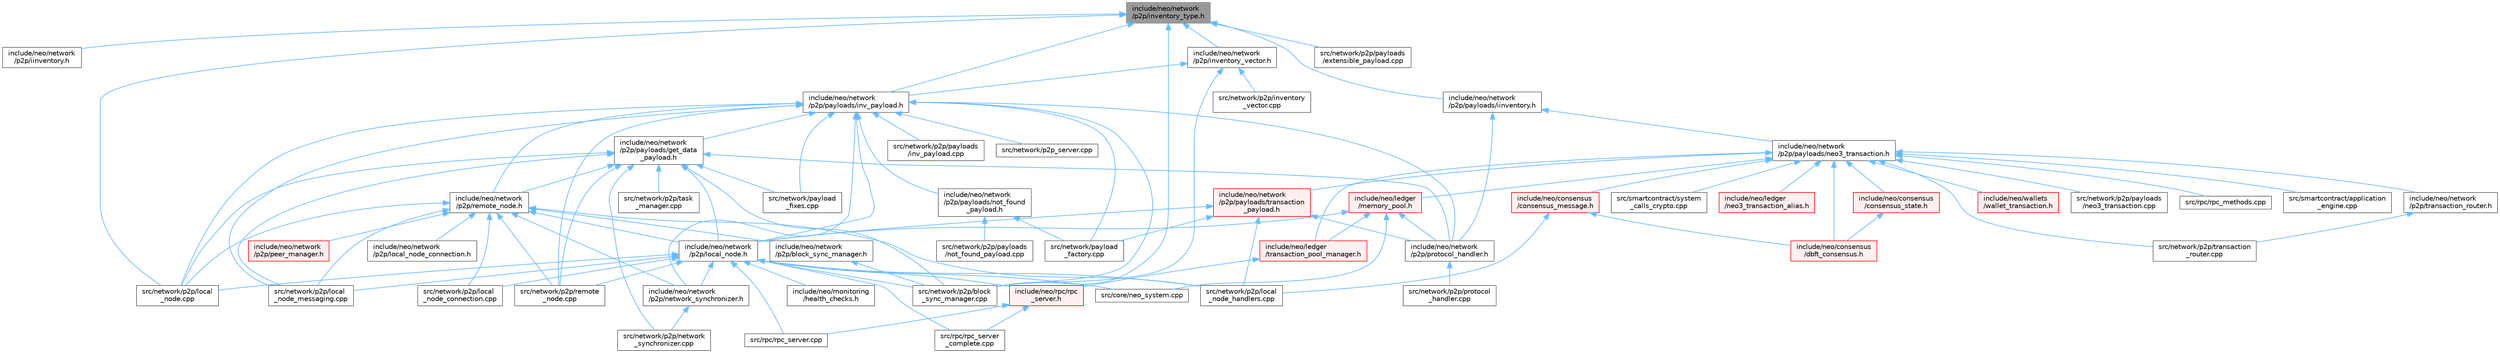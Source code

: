 digraph "include/neo/network/p2p/inventory_type.h"
{
 // LATEX_PDF_SIZE
  bgcolor="transparent";
  edge [fontname=Helvetica,fontsize=10,labelfontname=Helvetica,labelfontsize=10];
  node [fontname=Helvetica,fontsize=10,shape=box,height=0.2,width=0.4];
  Node1 [id="Node000001",label="include/neo/network\l/p2p/inventory_type.h",height=0.2,width=0.4,color="gray40", fillcolor="grey60", style="filled", fontcolor="black",tooltip=" "];
  Node1 -> Node2 [id="edge1_Node000001_Node000002",dir="back",color="steelblue1",style="solid",tooltip=" "];
  Node2 [id="Node000002",label="include/neo/network\l/p2p/iinventory.h",height=0.2,width=0.4,color="grey40", fillcolor="white", style="filled",URL="$iinventory_8h.html",tooltip="Interface for inventory items that can be relayed on the NEO network."];
  Node1 -> Node3 [id="edge2_Node000001_Node000003",dir="back",color="steelblue1",style="solid",tooltip=" "];
  Node3 [id="Node000003",label="include/neo/network\l/p2p/inventory_vector.h",height=0.2,width=0.4,color="grey40", fillcolor="white", style="filled",URL="$p2p_2inventory__vector_8h.html",tooltip=" "];
  Node3 -> Node4 [id="edge3_Node000003_Node000004",dir="back",color="steelblue1",style="solid",tooltip=" "];
  Node4 [id="Node000004",label="include/neo/network\l/p2p/payloads/inv_payload.h",height=0.2,width=0.4,color="grey40", fillcolor="white", style="filled",URL="$inv__payload_8h.html",tooltip=" "];
  Node4 -> Node5 [id="edge4_Node000004_Node000005",dir="back",color="steelblue1",style="solid",tooltip=" "];
  Node5 [id="Node000005",label="include/neo/network\l/p2p/local_node.h",height=0.2,width=0.4,color="grey40", fillcolor="white", style="filled",URL="$local__node_8h.html",tooltip=" "];
  Node5 -> Node6 [id="edge5_Node000005_Node000006",dir="back",color="steelblue1",style="solid",tooltip=" "];
  Node6 [id="Node000006",label="include/neo/monitoring\l/health_checks.h",height=0.2,width=0.4,color="grey40", fillcolor="white", style="filled",URL="$health__checks_8h.html",tooltip=" "];
  Node5 -> Node7 [id="edge6_Node000005_Node000007",dir="back",color="steelblue1",style="solid",tooltip=" "];
  Node7 [id="Node000007",label="include/neo/network\l/p2p/network_synchronizer.h",height=0.2,width=0.4,color="grey40", fillcolor="white", style="filled",URL="$network__synchronizer_8h.html",tooltip=" "];
  Node7 -> Node8 [id="edge7_Node000007_Node000008",dir="back",color="steelblue1",style="solid",tooltip=" "];
  Node8 [id="Node000008",label="src/network/p2p/network\l_synchronizer.cpp",height=0.2,width=0.4,color="grey40", fillcolor="white", style="filled",URL="$network__synchronizer_8cpp.html",tooltip=" "];
  Node5 -> Node9 [id="edge8_Node000005_Node000009",dir="back",color="steelblue1",style="solid",tooltip=" "];
  Node9 [id="Node000009",label="include/neo/rpc/rpc\l_server.h",height=0.2,width=0.4,color="red", fillcolor="#FFF0F0", style="filled",URL="$rpc__server_8h.html",tooltip=" "];
  Node9 -> Node60 [id="edge9_Node000009_Node000060",dir="back",color="steelblue1",style="solid",tooltip=" "];
  Node60 [id="Node000060",label="src/rpc/rpc_server.cpp",height=0.2,width=0.4,color="grey40", fillcolor="white", style="filled",URL="$rpc__server_8cpp.html",tooltip=" "];
  Node9 -> Node61 [id="edge10_Node000009_Node000061",dir="back",color="steelblue1",style="solid",tooltip=" "];
  Node61 [id="Node000061",label="src/rpc/rpc_server\l_complete.cpp",height=0.2,width=0.4,color="grey40", fillcolor="white", style="filled",URL="$rpc__server__complete_8cpp.html",tooltip=" "];
  Node5 -> Node54 [id="edge11_Node000005_Node000054",dir="back",color="steelblue1",style="solid",tooltip=" "];
  Node54 [id="Node000054",label="src/core/neo_system.cpp",height=0.2,width=0.4,color="grey40", fillcolor="white", style="filled",URL="$core_2neo__system_8cpp.html",tooltip=" "];
  Node5 -> Node66 [id="edge12_Node000005_Node000066",dir="back",color="steelblue1",style="solid",tooltip=" "];
  Node66 [id="Node000066",label="src/network/p2p/block\l_sync_manager.cpp",height=0.2,width=0.4,color="grey40", fillcolor="white", style="filled",URL="$block__sync__manager_8cpp.html",tooltip=" "];
  Node5 -> Node67 [id="edge13_Node000005_Node000067",dir="back",color="steelblue1",style="solid",tooltip=" "];
  Node67 [id="Node000067",label="src/network/p2p/local\l_node.cpp",height=0.2,width=0.4,color="grey40", fillcolor="white", style="filled",URL="$local__node_8cpp.html",tooltip=" "];
  Node5 -> Node68 [id="edge14_Node000005_Node000068",dir="back",color="steelblue1",style="solid",tooltip=" "];
  Node68 [id="Node000068",label="src/network/p2p/local\l_node_connection.cpp",height=0.2,width=0.4,color="grey40", fillcolor="white", style="filled",URL="$local__node__connection_8cpp.html",tooltip=" "];
  Node5 -> Node69 [id="edge15_Node000005_Node000069",dir="back",color="steelblue1",style="solid",tooltip=" "];
  Node69 [id="Node000069",label="src/network/p2p/local\l_node_handlers.cpp",height=0.2,width=0.4,color="grey40", fillcolor="white", style="filled",URL="$local__node__handlers_8cpp.html",tooltip=" "];
  Node5 -> Node70 [id="edge16_Node000005_Node000070",dir="back",color="steelblue1",style="solid",tooltip=" "];
  Node70 [id="Node000070",label="src/network/p2p/local\l_node_messaging.cpp",height=0.2,width=0.4,color="grey40", fillcolor="white", style="filled",URL="$local__node__messaging_8cpp.html",tooltip=" "];
  Node5 -> Node71 [id="edge17_Node000005_Node000071",dir="back",color="steelblue1",style="solid",tooltip=" "];
  Node71 [id="Node000071",label="src/network/p2p/remote\l_node.cpp",height=0.2,width=0.4,color="grey40", fillcolor="white", style="filled",URL="$remote__node_8cpp.html",tooltip=" "];
  Node5 -> Node60 [id="edge18_Node000005_Node000060",dir="back",color="steelblue1",style="solid",tooltip=" "];
  Node5 -> Node61 [id="edge19_Node000005_Node000061",dir="back",color="steelblue1",style="solid",tooltip=" "];
  Node4 -> Node7 [id="edge20_Node000004_Node000007",dir="back",color="steelblue1",style="solid",tooltip=" "];
  Node4 -> Node72 [id="edge21_Node000004_Node000072",dir="back",color="steelblue1",style="solid",tooltip=" "];
  Node72 [id="Node000072",label="include/neo/network\l/p2p/payloads/get_data\l_payload.h",height=0.2,width=0.4,color="grey40", fillcolor="white", style="filled",URL="$get__data__payload_8h.html",tooltip=" "];
  Node72 -> Node5 [id="edge22_Node000072_Node000005",dir="back",color="steelblue1",style="solid",tooltip=" "];
  Node72 -> Node73 [id="edge23_Node000072_Node000073",dir="back",color="steelblue1",style="solid",tooltip=" "];
  Node73 [id="Node000073",label="include/neo/network\l/p2p/protocol_handler.h",height=0.2,width=0.4,color="grey40", fillcolor="white", style="filled",URL="$protocol__handler_8h.html",tooltip=" "];
  Node73 -> Node74 [id="edge24_Node000073_Node000074",dir="back",color="steelblue1",style="solid",tooltip=" "];
  Node74 [id="Node000074",label="src/network/p2p/protocol\l_handler.cpp",height=0.2,width=0.4,color="grey40", fillcolor="white", style="filled",URL="$protocol__handler_8cpp.html",tooltip=" "];
  Node72 -> Node75 [id="edge25_Node000072_Node000075",dir="back",color="steelblue1",style="solid",tooltip=" "];
  Node75 [id="Node000075",label="include/neo/network\l/p2p/remote_node.h",height=0.2,width=0.4,color="grey40", fillcolor="white", style="filled",URL="$remote__node_8h.html",tooltip=" "];
  Node75 -> Node76 [id="edge26_Node000075_Node000076",dir="back",color="steelblue1",style="solid",tooltip=" "];
  Node76 [id="Node000076",label="include/neo/network\l/p2p/block_sync_manager.h",height=0.2,width=0.4,color="grey40", fillcolor="white", style="filled",URL="$block__sync__manager_8h.html",tooltip=" "];
  Node76 -> Node66 [id="edge27_Node000076_Node000066",dir="back",color="steelblue1",style="solid",tooltip=" "];
  Node75 -> Node5 [id="edge28_Node000075_Node000005",dir="back",color="steelblue1",style="solid",tooltip=" "];
  Node75 -> Node77 [id="edge29_Node000075_Node000077",dir="back",color="steelblue1",style="solid",tooltip=" "];
  Node77 [id="Node000077",label="include/neo/network\l/p2p/local_node_connection.h",height=0.2,width=0.4,color="grey40", fillcolor="white", style="filled",URL="$local__node__connection_8h.html",tooltip=" "];
  Node75 -> Node7 [id="edge30_Node000075_Node000007",dir="back",color="steelblue1",style="solid",tooltip=" "];
  Node75 -> Node78 [id="edge31_Node000075_Node000078",dir="back",color="steelblue1",style="solid",tooltip=" "];
  Node78 [id="Node000078",label="include/neo/network\l/p2p/peer_manager.h",height=0.2,width=0.4,color="red", fillcolor="#FFF0F0", style="filled",URL="$peer__manager_8h.html",tooltip=" "];
  Node75 -> Node67 [id="edge32_Node000075_Node000067",dir="back",color="steelblue1",style="solid",tooltip=" "];
  Node75 -> Node68 [id="edge33_Node000075_Node000068",dir="back",color="steelblue1",style="solid",tooltip=" "];
  Node75 -> Node69 [id="edge34_Node000075_Node000069",dir="back",color="steelblue1",style="solid",tooltip=" "];
  Node75 -> Node70 [id="edge35_Node000075_Node000070",dir="back",color="steelblue1",style="solid",tooltip=" "];
  Node75 -> Node71 [id="edge36_Node000075_Node000071",dir="back",color="steelblue1",style="solid",tooltip=" "];
  Node72 -> Node66 [id="edge37_Node000072_Node000066",dir="back",color="steelblue1",style="solid",tooltip=" "];
  Node72 -> Node67 [id="edge38_Node000072_Node000067",dir="back",color="steelblue1",style="solid",tooltip=" "];
  Node72 -> Node70 [id="edge39_Node000072_Node000070",dir="back",color="steelblue1",style="solid",tooltip=" "];
  Node72 -> Node8 [id="edge40_Node000072_Node000008",dir="back",color="steelblue1",style="solid",tooltip=" "];
  Node72 -> Node71 [id="edge41_Node000072_Node000071",dir="back",color="steelblue1",style="solid",tooltip=" "];
  Node72 -> Node80 [id="edge42_Node000072_Node000080",dir="back",color="steelblue1",style="solid",tooltip=" "];
  Node80 [id="Node000080",label="src/network/p2p/task\l_manager.cpp",height=0.2,width=0.4,color="grey40", fillcolor="white", style="filled",URL="$task__manager_8cpp.html",tooltip=" "];
  Node72 -> Node81 [id="edge43_Node000072_Node000081",dir="back",color="steelblue1",style="solid",tooltip=" "];
  Node81 [id="Node000081",label="src/network/payload\l_fixes.cpp",height=0.2,width=0.4,color="grey40", fillcolor="white", style="filled",URL="$payload__fixes_8cpp.html",tooltip=" "];
  Node4 -> Node82 [id="edge44_Node000004_Node000082",dir="back",color="steelblue1",style="solid",tooltip=" "];
  Node82 [id="Node000082",label="include/neo/network\l/p2p/payloads/not_found\l_payload.h",height=0.2,width=0.4,color="grey40", fillcolor="white", style="filled",URL="$not__found__payload_8h.html",tooltip=" "];
  Node82 -> Node83 [id="edge45_Node000082_Node000083",dir="back",color="steelblue1",style="solid",tooltip=" "];
  Node83 [id="Node000083",label="src/network/p2p/payloads\l/not_found_payload.cpp",height=0.2,width=0.4,color="grey40", fillcolor="white", style="filled",URL="$not__found__payload_8cpp.html",tooltip=" "];
  Node82 -> Node84 [id="edge46_Node000082_Node000084",dir="back",color="steelblue1",style="solid",tooltip=" "];
  Node84 [id="Node000084",label="src/network/payload\l_factory.cpp",height=0.2,width=0.4,color="grey40", fillcolor="white", style="filled",URL="$payload__factory_8cpp.html",tooltip=" "];
  Node4 -> Node73 [id="edge47_Node000004_Node000073",dir="back",color="steelblue1",style="solid",tooltip=" "];
  Node4 -> Node75 [id="edge48_Node000004_Node000075",dir="back",color="steelblue1",style="solid",tooltip=" "];
  Node4 -> Node66 [id="edge49_Node000004_Node000066",dir="back",color="steelblue1",style="solid",tooltip=" "];
  Node4 -> Node67 [id="edge50_Node000004_Node000067",dir="back",color="steelblue1",style="solid",tooltip=" "];
  Node4 -> Node70 [id="edge51_Node000004_Node000070",dir="back",color="steelblue1",style="solid",tooltip=" "];
  Node4 -> Node85 [id="edge52_Node000004_Node000085",dir="back",color="steelblue1",style="solid",tooltip=" "];
  Node85 [id="Node000085",label="src/network/p2p/payloads\l/inv_payload.cpp",height=0.2,width=0.4,color="grey40", fillcolor="white", style="filled",URL="$inv__payload_8cpp.html",tooltip=" "];
  Node4 -> Node71 [id="edge53_Node000004_Node000071",dir="back",color="steelblue1",style="solid",tooltip=" "];
  Node4 -> Node86 [id="edge54_Node000004_Node000086",dir="back",color="steelblue1",style="solid",tooltip=" "];
  Node86 [id="Node000086",label="src/network/p2p_server.cpp",height=0.2,width=0.4,color="grey40", fillcolor="white", style="filled",URL="$p2p__server_8cpp.html",tooltip=" "];
  Node4 -> Node84 [id="edge55_Node000004_Node000084",dir="back",color="steelblue1",style="solid",tooltip=" "];
  Node4 -> Node81 [id="edge56_Node000004_Node000081",dir="back",color="steelblue1",style="solid",tooltip=" "];
  Node3 -> Node66 [id="edge57_Node000003_Node000066",dir="back",color="steelblue1",style="solid",tooltip=" "];
  Node3 -> Node87 [id="edge58_Node000003_Node000087",dir="back",color="steelblue1",style="solid",tooltip=" "];
  Node87 [id="Node000087",label="src/network/p2p/inventory\l_vector.cpp",height=0.2,width=0.4,color="grey40", fillcolor="white", style="filled",URL="$inventory__vector_8cpp.html",tooltip=" "];
  Node1 -> Node88 [id="edge59_Node000001_Node000088",dir="back",color="steelblue1",style="solid",tooltip=" "];
  Node88 [id="Node000088",label="include/neo/network\l/p2p/payloads/iinventory.h",height=0.2,width=0.4,color="grey40", fillcolor="white", style="filled",URL="$payloads_2iinventory_8h.html",tooltip=" "];
  Node88 -> Node89 [id="edge60_Node000088_Node000089",dir="back",color="steelblue1",style="solid",tooltip=" "];
  Node89 [id="Node000089",label="include/neo/network\l/p2p/payloads/neo3_transaction.h",height=0.2,width=0.4,color="grey40", fillcolor="white", style="filled",URL="$neo3__transaction_8h.html",tooltip=" "];
  Node89 -> Node90 [id="edge61_Node000089_Node000090",dir="back",color="steelblue1",style="solid",tooltip=" "];
  Node90 [id="Node000090",label="include/neo/consensus\l/consensus_message.h",height=0.2,width=0.4,color="red", fillcolor="#FFF0F0", style="filled",URL="$consensus__message_8h.html",tooltip=" "];
  Node90 -> Node110 [id="edge62_Node000090_Node000110",dir="back",color="steelblue1",style="solid",tooltip=" "];
  Node110 [id="Node000110",label="include/neo/consensus\l/dbft_consensus.h",height=0.2,width=0.4,color="red", fillcolor="#FFF0F0", style="filled",URL="$dbft__consensus_8h.html",tooltip=" "];
  Node90 -> Node69 [id="edge63_Node000090_Node000069",dir="back",color="steelblue1",style="solid",tooltip=" "];
  Node89 -> Node118 [id="edge64_Node000089_Node000118",dir="back",color="steelblue1",style="solid",tooltip=" "];
  Node118 [id="Node000118",label="include/neo/consensus\l/consensus_state.h",height=0.2,width=0.4,color="red", fillcolor="#FFF0F0", style="filled",URL="$consensus__state_8h.html",tooltip=" "];
  Node118 -> Node110 [id="edge65_Node000118_Node000110",dir="back",color="steelblue1",style="solid",tooltip=" "];
  Node89 -> Node110 [id="edge66_Node000089_Node000110",dir="back",color="steelblue1",style="solid",tooltip=" "];
  Node89 -> Node120 [id="edge67_Node000089_Node000120",dir="back",color="steelblue1",style="solid",tooltip=" "];
  Node120 [id="Node000120",label="include/neo/ledger\l/memory_pool.h",height=0.2,width=0.4,color="red", fillcolor="#FFF0F0", style="filled",URL="$ledger_2memory__pool_8h.html",tooltip=" "];
  Node120 -> Node144 [id="edge68_Node000120_Node000144",dir="back",color="steelblue1",style="solid",tooltip=" "];
  Node144 [id="Node000144",label="include/neo/ledger\l/transaction_pool_manager.h",height=0.2,width=0.4,color="red", fillcolor="#FFF0F0", style="filled",URL="$transaction__pool__manager_8h.html",tooltip=" "];
  Node144 -> Node9 [id="edge69_Node000144_Node000009",dir="back",color="steelblue1",style="solid",tooltip=" "];
  Node120 -> Node5 [id="edge70_Node000120_Node000005",dir="back",color="steelblue1",style="solid",tooltip=" "];
  Node120 -> Node73 [id="edge71_Node000120_Node000073",dir="back",color="steelblue1",style="solid",tooltip=" "];
  Node120 -> Node54 [id="edge72_Node000120_Node000054",dir="back",color="steelblue1",style="solid",tooltip=" "];
  Node89 -> Node148 [id="edge73_Node000089_Node000148",dir="back",color="steelblue1",style="solid",tooltip=" "];
  Node148 [id="Node000148",label="include/neo/ledger\l/neo3_transaction_alias.h",height=0.2,width=0.4,color="red", fillcolor="#FFF0F0", style="filled",URL="$neo3__transaction__alias_8h.html",tooltip=" "];
  Node89 -> Node144 [id="edge74_Node000089_Node000144",dir="back",color="steelblue1",style="solid",tooltip=" "];
  Node89 -> Node229 [id="edge75_Node000089_Node000229",dir="back",color="steelblue1",style="solid",tooltip=" "];
  Node229 [id="Node000229",label="include/neo/network\l/p2p/payloads/transaction\l_payload.h",height=0.2,width=0.4,color="red", fillcolor="#FFF0F0", style="filled",URL="$transaction__payload_8h.html",tooltip=" "];
  Node229 -> Node5 [id="edge76_Node000229_Node000005",dir="back",color="steelblue1",style="solid",tooltip=" "];
  Node229 -> Node73 [id="edge77_Node000229_Node000073",dir="back",color="steelblue1",style="solid",tooltip=" "];
  Node229 -> Node69 [id="edge78_Node000229_Node000069",dir="back",color="steelblue1",style="solid",tooltip=" "];
  Node229 -> Node84 [id="edge79_Node000229_Node000084",dir="back",color="steelblue1",style="solid",tooltip=" "];
  Node89 -> Node130 [id="edge80_Node000089_Node000130",dir="back",color="steelblue1",style="solid",tooltip=" "];
  Node130 [id="Node000130",label="include/neo/network\l/p2p/transaction_router.h",height=0.2,width=0.4,color="grey40", fillcolor="white", style="filled",URL="$transaction__router_8h.html",tooltip=" "];
  Node130 -> Node131 [id="edge81_Node000130_Node000131",dir="back",color="steelblue1",style="solid",tooltip=" "];
  Node131 [id="Node000131",label="src/network/p2p/transaction\l_router.cpp",height=0.2,width=0.4,color="grey40", fillcolor="white", style="filled",URL="$transaction__router_8cpp.html",tooltip=" "];
  Node89 -> Node232 [id="edge82_Node000089_Node000232",dir="back",color="steelblue1",style="solid",tooltip=" "];
  Node232 [id="Node000232",label="include/neo/wallets\l/wallet_transaction.h",height=0.2,width=0.4,color="red", fillcolor="#FFF0F0", style="filled",URL="$wallet__transaction_8h.html",tooltip=" "];
  Node89 -> Node234 [id="edge83_Node000089_Node000234",dir="back",color="steelblue1",style="solid",tooltip=" "];
  Node234 [id="Node000234",label="src/network/p2p/payloads\l/neo3_transaction.cpp",height=0.2,width=0.4,color="grey40", fillcolor="white", style="filled",URL="$neo3__transaction_8cpp.html",tooltip=" "];
  Node89 -> Node131 [id="edge84_Node000089_Node000131",dir="back",color="steelblue1",style="solid",tooltip=" "];
  Node89 -> Node134 [id="edge85_Node000089_Node000134",dir="back",color="steelblue1",style="solid",tooltip=" "];
  Node134 [id="Node000134",label="src/rpc/rpc_methods.cpp",height=0.2,width=0.4,color="grey40", fillcolor="white", style="filled",URL="$rpc__methods_8cpp.html",tooltip=" "];
  Node89 -> Node180 [id="edge86_Node000089_Node000180",dir="back",color="steelblue1",style="solid",tooltip=" "];
  Node180 [id="Node000180",label="src/smartcontract/application\l_engine.cpp",height=0.2,width=0.4,color="grey40", fillcolor="white", style="filled",URL="$application__engine_8cpp.html",tooltip=" "];
  Node89 -> Node173 [id="edge87_Node000089_Node000173",dir="back",color="steelblue1",style="solid",tooltip=" "];
  Node173 [id="Node000173",label="src/smartcontract/system\l_calls_crypto.cpp",height=0.2,width=0.4,color="grey40", fillcolor="white", style="filled",URL="$system__calls__crypto_8cpp.html",tooltip=" "];
  Node88 -> Node73 [id="edge88_Node000088_Node000073",dir="back",color="steelblue1",style="solid",tooltip=" "];
  Node1 -> Node4 [id="edge89_Node000001_Node000004",dir="back",color="steelblue1",style="solid",tooltip=" "];
  Node1 -> Node66 [id="edge90_Node000001_Node000066",dir="back",color="steelblue1",style="solid",tooltip=" "];
  Node1 -> Node67 [id="edge91_Node000001_Node000067",dir="back",color="steelblue1",style="solid",tooltip=" "];
  Node1 -> Node235 [id="edge92_Node000001_Node000235",dir="back",color="steelblue1",style="solid",tooltip=" "];
  Node235 [id="Node000235",label="src/network/p2p/payloads\l/extensible_payload.cpp",height=0.2,width=0.4,color="grey40", fillcolor="white", style="filled",URL="$extensible__payload_8cpp.html",tooltip=" "];
}
